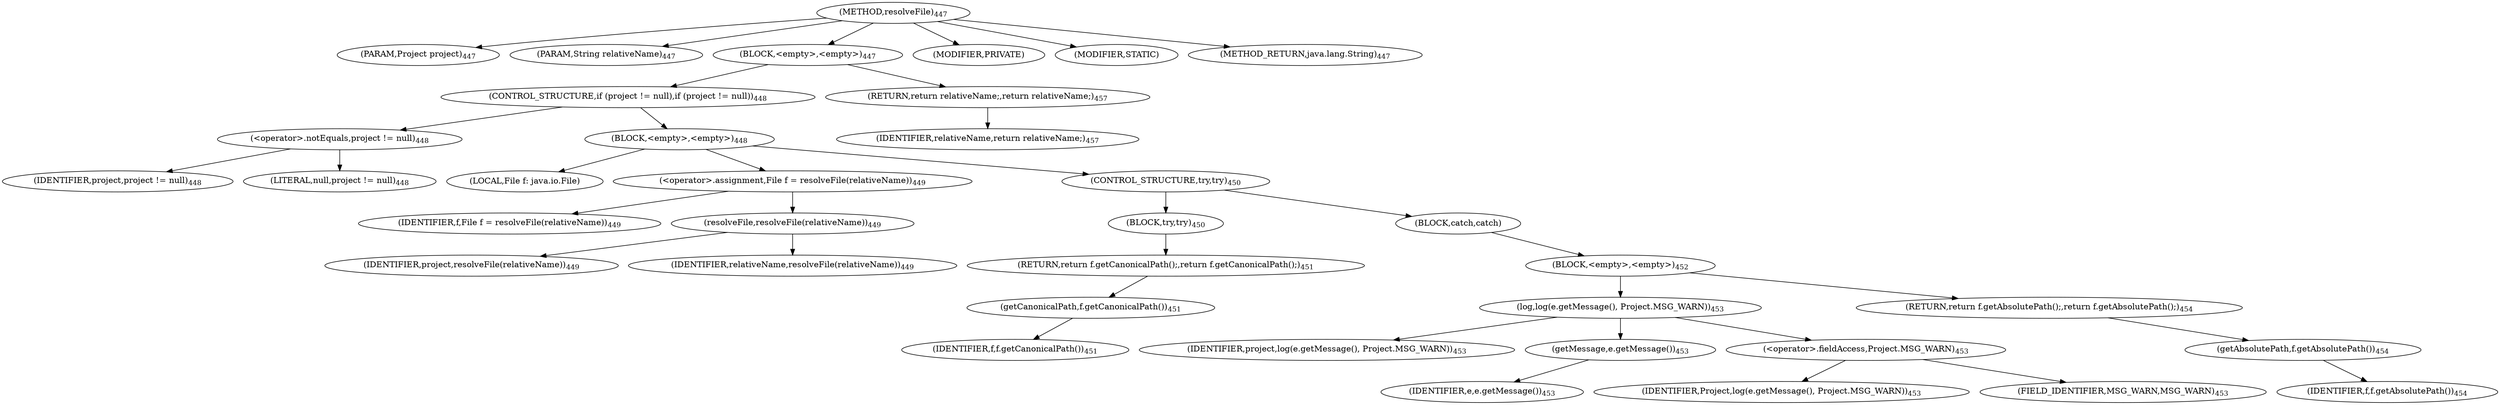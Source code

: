 digraph "resolveFile" {  
"989" [label = <(METHOD,resolveFile)<SUB>447</SUB>> ]
"990" [label = <(PARAM,Project project)<SUB>447</SUB>> ]
"991" [label = <(PARAM,String relativeName)<SUB>447</SUB>> ]
"992" [label = <(BLOCK,&lt;empty&gt;,&lt;empty&gt;)<SUB>447</SUB>> ]
"993" [label = <(CONTROL_STRUCTURE,if (project != null),if (project != null))<SUB>448</SUB>> ]
"994" [label = <(&lt;operator&gt;.notEquals,project != null)<SUB>448</SUB>> ]
"995" [label = <(IDENTIFIER,project,project != null)<SUB>448</SUB>> ]
"996" [label = <(LITERAL,null,project != null)<SUB>448</SUB>> ]
"997" [label = <(BLOCK,&lt;empty&gt;,&lt;empty&gt;)<SUB>448</SUB>> ]
"998" [label = <(LOCAL,File f: java.io.File)> ]
"999" [label = <(&lt;operator&gt;.assignment,File f = resolveFile(relativeName))<SUB>449</SUB>> ]
"1000" [label = <(IDENTIFIER,f,File f = resolveFile(relativeName))<SUB>449</SUB>> ]
"1001" [label = <(resolveFile,resolveFile(relativeName))<SUB>449</SUB>> ]
"1002" [label = <(IDENTIFIER,project,resolveFile(relativeName))<SUB>449</SUB>> ]
"1003" [label = <(IDENTIFIER,relativeName,resolveFile(relativeName))<SUB>449</SUB>> ]
"1004" [label = <(CONTROL_STRUCTURE,try,try)<SUB>450</SUB>> ]
"1005" [label = <(BLOCK,try,try)<SUB>450</SUB>> ]
"1006" [label = <(RETURN,return f.getCanonicalPath();,return f.getCanonicalPath();)<SUB>451</SUB>> ]
"1007" [label = <(getCanonicalPath,f.getCanonicalPath())<SUB>451</SUB>> ]
"1008" [label = <(IDENTIFIER,f,f.getCanonicalPath())<SUB>451</SUB>> ]
"1009" [label = <(BLOCK,catch,catch)> ]
"1010" [label = <(BLOCK,&lt;empty&gt;,&lt;empty&gt;)<SUB>452</SUB>> ]
"1011" [label = <(log,log(e.getMessage(), Project.MSG_WARN))<SUB>453</SUB>> ]
"1012" [label = <(IDENTIFIER,project,log(e.getMessage(), Project.MSG_WARN))<SUB>453</SUB>> ]
"1013" [label = <(getMessage,e.getMessage())<SUB>453</SUB>> ]
"1014" [label = <(IDENTIFIER,e,e.getMessage())<SUB>453</SUB>> ]
"1015" [label = <(&lt;operator&gt;.fieldAccess,Project.MSG_WARN)<SUB>453</SUB>> ]
"1016" [label = <(IDENTIFIER,Project,log(e.getMessage(), Project.MSG_WARN))<SUB>453</SUB>> ]
"1017" [label = <(FIELD_IDENTIFIER,MSG_WARN,MSG_WARN)<SUB>453</SUB>> ]
"1018" [label = <(RETURN,return f.getAbsolutePath();,return f.getAbsolutePath();)<SUB>454</SUB>> ]
"1019" [label = <(getAbsolutePath,f.getAbsolutePath())<SUB>454</SUB>> ]
"1020" [label = <(IDENTIFIER,f,f.getAbsolutePath())<SUB>454</SUB>> ]
"1021" [label = <(RETURN,return relativeName;,return relativeName;)<SUB>457</SUB>> ]
"1022" [label = <(IDENTIFIER,relativeName,return relativeName;)<SUB>457</SUB>> ]
"1023" [label = <(MODIFIER,PRIVATE)> ]
"1024" [label = <(MODIFIER,STATIC)> ]
"1025" [label = <(METHOD_RETURN,java.lang.String)<SUB>447</SUB>> ]
  "989" -> "990" 
  "989" -> "991" 
  "989" -> "992" 
  "989" -> "1023" 
  "989" -> "1024" 
  "989" -> "1025" 
  "992" -> "993" 
  "992" -> "1021" 
  "993" -> "994" 
  "993" -> "997" 
  "994" -> "995" 
  "994" -> "996" 
  "997" -> "998" 
  "997" -> "999" 
  "997" -> "1004" 
  "999" -> "1000" 
  "999" -> "1001" 
  "1001" -> "1002" 
  "1001" -> "1003" 
  "1004" -> "1005" 
  "1004" -> "1009" 
  "1005" -> "1006" 
  "1006" -> "1007" 
  "1007" -> "1008" 
  "1009" -> "1010" 
  "1010" -> "1011" 
  "1010" -> "1018" 
  "1011" -> "1012" 
  "1011" -> "1013" 
  "1011" -> "1015" 
  "1013" -> "1014" 
  "1015" -> "1016" 
  "1015" -> "1017" 
  "1018" -> "1019" 
  "1019" -> "1020" 
  "1021" -> "1022" 
}
